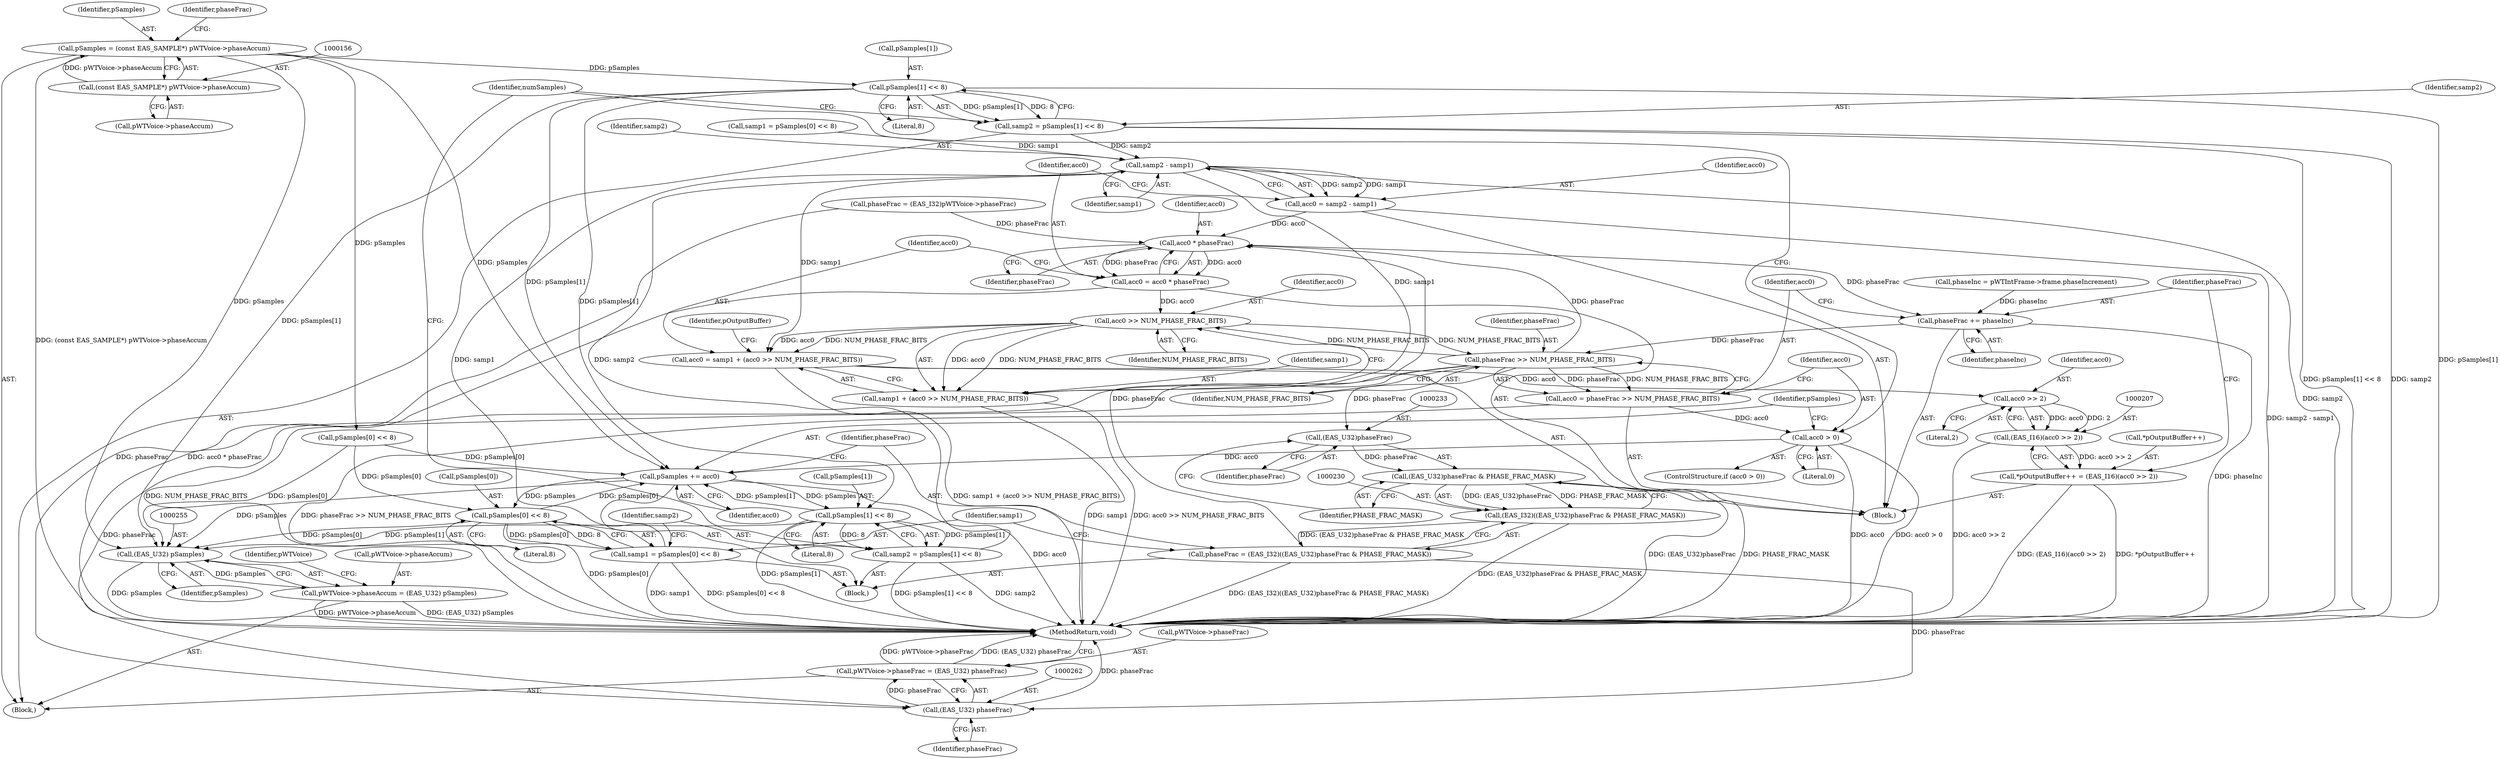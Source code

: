 digraph "0_Android_3ac044334c3ff6a61cb4238ff3ddaf17c7efcf49_1@pointer" {
"1000176" [label="(Call,pSamples[1] << 8)"];
"1000153" [label="(Call,pSamples = (const EAS_SAMPLE*) pWTVoice->phaseAccum)"];
"1000155" [label="(Call,(const EAS_SAMPLE*) pWTVoice->phaseAccum)"];
"1000174" [label="(Call,samp2 = pSamples[1] << 8)"];
"1000187" [label="(Call,samp2 - samp1)"];
"1000185" [label="(Call,acc0 = samp2 - samp1)"];
"1000192" [label="(Call,acc0 * phaseFrac)"];
"1000190" [label="(Call,acc0 = acc0 * phaseFrac)"];
"1000199" [label="(Call,acc0 >> NUM_PHASE_FRAC_BITS)"];
"1000195" [label="(Call,acc0 = samp1 + (acc0 >> NUM_PHASE_FRAC_BITS))"];
"1000208" [label="(Call,acc0 >> 2)"];
"1000206" [label="(Call,(EAS_I16)(acc0 >> 2))"];
"1000202" [label="(Call,*pOutputBuffer++ = (EAS_I16)(acc0 >> 2))"];
"1000197" [label="(Call,samp1 + (acc0 >> NUM_PHASE_FRAC_BITS))"];
"1000216" [label="(Call,phaseFrac >> NUM_PHASE_FRAC_BITS)"];
"1000214" [label="(Call,acc0 = phaseFrac >> NUM_PHASE_FRAC_BITS)"];
"1000220" [label="(Call,acc0 > 0)"];
"1000224" [label="(Call,pSamples += acc0)"];
"1000238" [label="(Call,pSamples[0] << 8)"];
"1000236" [label="(Call,samp1 = pSamples[0] << 8)"];
"1000254" [label="(Call,(EAS_U32) pSamples)"];
"1000250" [label="(Call,pWTVoice->phaseAccum = (EAS_U32) pSamples)"];
"1000245" [label="(Call,pSamples[1] << 8)"];
"1000243" [label="(Call,samp2 = pSamples[1] << 8)"];
"1000232" [label="(Call,(EAS_U32)phaseFrac)"];
"1000231" [label="(Call,(EAS_U32)phaseFrac & PHASE_FRAC_MASK)"];
"1000229" [label="(Call,(EAS_I32)((EAS_U32)phaseFrac & PHASE_FRAC_MASK))"];
"1000227" [label="(Call,phaseFrac = (EAS_I32)((EAS_U32)phaseFrac & PHASE_FRAC_MASK))"];
"1000261" [label="(Call,(EAS_U32) phaseFrac)"];
"1000257" [label="(Call,pWTVoice->phaseFrac = (EAS_U32) phaseFrac)"];
"1000211" [label="(Call,phaseFrac += phaseInc)"];
"1000195" [label="(Call,acc0 = samp1 + (acc0 >> NUM_PHASE_FRAC_BITS))"];
"1000225" [label="(Identifier,pSamples)"];
"1000234" [label="(Identifier,phaseFrac)"];
"1000180" [label="(Literal,8)"];
"1000251" [label="(Call,pWTVoice->phaseAccum)"];
"1000196" [label="(Identifier,acc0)"];
"1000242" [label="(Literal,8)"];
"1000194" [label="(Identifier,phaseFrac)"];
"1000175" [label="(Identifier,samp2)"];
"1000219" [label="(ControlStructure,if (acc0 > 0))"];
"1000198" [label="(Identifier,samp1)"];
"1000176" [label="(Call,pSamples[1] << 8)"];
"1000215" [label="(Identifier,acc0)"];
"1000263" [label="(Identifier,phaseFrac)"];
"1000212" [label="(Identifier,phaseFrac)"];
"1000188" [label="(Identifier,samp2)"];
"1000256" [label="(Identifier,pSamples)"];
"1000226" [label="(Identifier,acc0)"];
"1000224" [label="(Call,pSamples += acc0)"];
"1000154" [label="(Identifier,pSamples)"];
"1000246" [label="(Call,pSamples[1])"];
"1000243" [label="(Call,samp2 = pSamples[1] << 8)"];
"1000222" [label="(Literal,0)"];
"1000193" [label="(Identifier,acc0)"];
"1000216" [label="(Call,phaseFrac >> NUM_PHASE_FRAC_BITS)"];
"1000239" [label="(Call,pSamples[0])"];
"1000177" [label="(Call,pSamples[1])"];
"1000146" [label="(Call,phaseInc = pWTIntFrame->frame.phaseIncrement)"];
"1000220" [label="(Call,acc0 > 0)"];
"1000161" [label="(Identifier,phaseFrac)"];
"1000227" [label="(Call,phaseFrac = (EAS_I32)((EAS_U32)phaseFrac & PHASE_FRAC_MASK))"];
"1000155" [label="(Call,(const EAS_SAMPLE*) pWTVoice->phaseAccum)"];
"1000203" [label="(Call,*pOutputBuffer++)"];
"1000250" [label="(Call,pWTVoice->phaseAccum = (EAS_U32) pSamples)"];
"1000191" [label="(Identifier,acc0)"];
"1000192" [label="(Call,acc0 * phaseFrac)"];
"1000206" [label="(Call,(EAS_I16)(acc0 >> 2))"];
"1000153" [label="(Call,pSamples = (const EAS_SAMPLE*) pWTVoice->phaseAccum)"];
"1000236" [label="(Call,samp1 = pSamples[0] << 8)"];
"1000228" [label="(Identifier,phaseFrac)"];
"1000187" [label="(Call,samp2 - samp1)"];
"1000232" [label="(Call,(EAS_U32)phaseFrac)"];
"1000218" [label="(Identifier,NUM_PHASE_FRAC_BITS)"];
"1000221" [label="(Identifier,acc0)"];
"1000245" [label="(Call,pSamples[1] << 8)"];
"1000235" [label="(Identifier,PHASE_FRAC_MASK)"];
"1000238" [label="(Call,pSamples[0] << 8)"];
"1000200" [label="(Identifier,acc0)"];
"1000209" [label="(Identifier,acc0)"];
"1000261" [label="(Call,(EAS_U32) phaseFrac)"];
"1000214" [label="(Call,acc0 = phaseFrac >> NUM_PHASE_FRAC_BITS)"];
"1000197" [label="(Call,samp1 + (acc0 >> NUM_PHASE_FRAC_BITS))"];
"1000249" [label="(Literal,8)"];
"1000119" [label="(Block,)"];
"1000184" [label="(Block,)"];
"1000264" [label="(MethodReturn,void)"];
"1000244" [label="(Identifier,samp2)"];
"1000229" [label="(Call,(EAS_I32)((EAS_U32)phaseFrac & PHASE_FRAC_MASK))"];
"1000186" [label="(Identifier,acc0)"];
"1000190" [label="(Call,acc0 = acc0 * phaseFrac)"];
"1000258" [label="(Call,pWTVoice->phaseFrac)"];
"1000160" [label="(Call,phaseFrac = (EAS_I32)pWTVoice->phaseFrac)"];
"1000223" [label="(Block,)"];
"1000208" [label="(Call,acc0 >> 2)"];
"1000185" [label="(Call,acc0 = samp2 - samp1)"];
"1000157" [label="(Call,pWTVoice->phaseAccum)"];
"1000211" [label="(Call,phaseFrac += phaseInc)"];
"1000183" [label="(Identifier,numSamples)"];
"1000231" [label="(Call,(EAS_U32)phaseFrac & PHASE_FRAC_MASK)"];
"1000201" [label="(Identifier,NUM_PHASE_FRAC_BITS)"];
"1000202" [label="(Call,*pOutputBuffer++ = (EAS_I16)(acc0 >> 2))"];
"1000169" [label="(Call,pSamples[0] << 8)"];
"1000259" [label="(Identifier,pWTVoice)"];
"1000199" [label="(Call,acc0 >> NUM_PHASE_FRAC_BITS)"];
"1000205" [label="(Identifier,pOutputBuffer)"];
"1000174" [label="(Call,samp2 = pSamples[1] << 8)"];
"1000210" [label="(Literal,2)"];
"1000237" [label="(Identifier,samp1)"];
"1000217" [label="(Identifier,phaseFrac)"];
"1000213" [label="(Identifier,phaseInc)"];
"1000254" [label="(Call,(EAS_U32) pSamples)"];
"1000257" [label="(Call,pWTVoice->phaseFrac = (EAS_U32) phaseFrac)"];
"1000189" [label="(Identifier,samp1)"];
"1000167" [label="(Call,samp1 = pSamples[0] << 8)"];
"1000176" -> "1000174"  [label="AST: "];
"1000176" -> "1000180"  [label="CFG: "];
"1000177" -> "1000176"  [label="AST: "];
"1000180" -> "1000176"  [label="AST: "];
"1000174" -> "1000176"  [label="CFG: "];
"1000176" -> "1000264"  [label="DDG: pSamples[1]"];
"1000176" -> "1000174"  [label="DDG: pSamples[1]"];
"1000176" -> "1000174"  [label="DDG: 8"];
"1000153" -> "1000176"  [label="DDG: pSamples"];
"1000176" -> "1000224"  [label="DDG: pSamples[1]"];
"1000176" -> "1000245"  [label="DDG: pSamples[1]"];
"1000176" -> "1000254"  [label="DDG: pSamples[1]"];
"1000153" -> "1000119"  [label="AST: "];
"1000153" -> "1000155"  [label="CFG: "];
"1000154" -> "1000153"  [label="AST: "];
"1000155" -> "1000153"  [label="AST: "];
"1000161" -> "1000153"  [label="CFG: "];
"1000153" -> "1000264"  [label="DDG: (const EAS_SAMPLE*) pWTVoice->phaseAccum"];
"1000155" -> "1000153"  [label="DDG: pWTVoice->phaseAccum"];
"1000153" -> "1000169"  [label="DDG: pSamples"];
"1000153" -> "1000224"  [label="DDG: pSamples"];
"1000153" -> "1000254"  [label="DDG: pSamples"];
"1000155" -> "1000157"  [label="CFG: "];
"1000156" -> "1000155"  [label="AST: "];
"1000157" -> "1000155"  [label="AST: "];
"1000174" -> "1000119"  [label="AST: "];
"1000175" -> "1000174"  [label="AST: "];
"1000183" -> "1000174"  [label="CFG: "];
"1000174" -> "1000264"  [label="DDG: pSamples[1] << 8"];
"1000174" -> "1000264"  [label="DDG: samp2"];
"1000174" -> "1000187"  [label="DDG: samp2"];
"1000187" -> "1000185"  [label="AST: "];
"1000187" -> "1000189"  [label="CFG: "];
"1000188" -> "1000187"  [label="AST: "];
"1000189" -> "1000187"  [label="AST: "];
"1000185" -> "1000187"  [label="CFG: "];
"1000187" -> "1000264"  [label="DDG: samp2"];
"1000187" -> "1000185"  [label="DDG: samp2"];
"1000187" -> "1000185"  [label="DDG: samp1"];
"1000243" -> "1000187"  [label="DDG: samp2"];
"1000167" -> "1000187"  [label="DDG: samp1"];
"1000236" -> "1000187"  [label="DDG: samp1"];
"1000187" -> "1000195"  [label="DDG: samp1"];
"1000187" -> "1000197"  [label="DDG: samp1"];
"1000185" -> "1000184"  [label="AST: "];
"1000186" -> "1000185"  [label="AST: "];
"1000191" -> "1000185"  [label="CFG: "];
"1000185" -> "1000264"  [label="DDG: samp2 - samp1"];
"1000185" -> "1000192"  [label="DDG: acc0"];
"1000192" -> "1000190"  [label="AST: "];
"1000192" -> "1000194"  [label="CFG: "];
"1000193" -> "1000192"  [label="AST: "];
"1000194" -> "1000192"  [label="AST: "];
"1000190" -> "1000192"  [label="CFG: "];
"1000192" -> "1000190"  [label="DDG: acc0"];
"1000192" -> "1000190"  [label="DDG: phaseFrac"];
"1000160" -> "1000192"  [label="DDG: phaseFrac"];
"1000216" -> "1000192"  [label="DDG: phaseFrac"];
"1000227" -> "1000192"  [label="DDG: phaseFrac"];
"1000192" -> "1000211"  [label="DDG: phaseFrac"];
"1000190" -> "1000184"  [label="AST: "];
"1000191" -> "1000190"  [label="AST: "];
"1000196" -> "1000190"  [label="CFG: "];
"1000190" -> "1000264"  [label="DDG: acc0 * phaseFrac"];
"1000190" -> "1000199"  [label="DDG: acc0"];
"1000199" -> "1000197"  [label="AST: "];
"1000199" -> "1000201"  [label="CFG: "];
"1000200" -> "1000199"  [label="AST: "];
"1000201" -> "1000199"  [label="AST: "];
"1000197" -> "1000199"  [label="CFG: "];
"1000199" -> "1000195"  [label="DDG: acc0"];
"1000199" -> "1000195"  [label="DDG: NUM_PHASE_FRAC_BITS"];
"1000199" -> "1000197"  [label="DDG: acc0"];
"1000199" -> "1000197"  [label="DDG: NUM_PHASE_FRAC_BITS"];
"1000216" -> "1000199"  [label="DDG: NUM_PHASE_FRAC_BITS"];
"1000199" -> "1000216"  [label="DDG: NUM_PHASE_FRAC_BITS"];
"1000195" -> "1000184"  [label="AST: "];
"1000195" -> "1000197"  [label="CFG: "];
"1000196" -> "1000195"  [label="AST: "];
"1000197" -> "1000195"  [label="AST: "];
"1000205" -> "1000195"  [label="CFG: "];
"1000195" -> "1000264"  [label="DDG: samp1 + (acc0 >> NUM_PHASE_FRAC_BITS)"];
"1000195" -> "1000208"  [label="DDG: acc0"];
"1000208" -> "1000206"  [label="AST: "];
"1000208" -> "1000210"  [label="CFG: "];
"1000209" -> "1000208"  [label="AST: "];
"1000210" -> "1000208"  [label="AST: "];
"1000206" -> "1000208"  [label="CFG: "];
"1000208" -> "1000206"  [label="DDG: acc0"];
"1000208" -> "1000206"  [label="DDG: 2"];
"1000206" -> "1000202"  [label="AST: "];
"1000207" -> "1000206"  [label="AST: "];
"1000202" -> "1000206"  [label="CFG: "];
"1000206" -> "1000264"  [label="DDG: acc0 >> 2"];
"1000206" -> "1000202"  [label="DDG: acc0 >> 2"];
"1000202" -> "1000184"  [label="AST: "];
"1000203" -> "1000202"  [label="AST: "];
"1000212" -> "1000202"  [label="CFG: "];
"1000202" -> "1000264"  [label="DDG: (EAS_I16)(acc0 >> 2)"];
"1000202" -> "1000264"  [label="DDG: *pOutputBuffer++"];
"1000198" -> "1000197"  [label="AST: "];
"1000197" -> "1000264"  [label="DDG: acc0 >> NUM_PHASE_FRAC_BITS"];
"1000197" -> "1000264"  [label="DDG: samp1"];
"1000216" -> "1000214"  [label="AST: "];
"1000216" -> "1000218"  [label="CFG: "];
"1000217" -> "1000216"  [label="AST: "];
"1000218" -> "1000216"  [label="AST: "];
"1000214" -> "1000216"  [label="CFG: "];
"1000216" -> "1000264"  [label="DDG: NUM_PHASE_FRAC_BITS"];
"1000216" -> "1000214"  [label="DDG: phaseFrac"];
"1000216" -> "1000214"  [label="DDG: NUM_PHASE_FRAC_BITS"];
"1000211" -> "1000216"  [label="DDG: phaseFrac"];
"1000216" -> "1000232"  [label="DDG: phaseFrac"];
"1000216" -> "1000261"  [label="DDG: phaseFrac"];
"1000214" -> "1000184"  [label="AST: "];
"1000215" -> "1000214"  [label="AST: "];
"1000221" -> "1000214"  [label="CFG: "];
"1000214" -> "1000264"  [label="DDG: phaseFrac >> NUM_PHASE_FRAC_BITS"];
"1000214" -> "1000220"  [label="DDG: acc0"];
"1000220" -> "1000219"  [label="AST: "];
"1000220" -> "1000222"  [label="CFG: "];
"1000221" -> "1000220"  [label="AST: "];
"1000222" -> "1000220"  [label="AST: "];
"1000183" -> "1000220"  [label="CFG: "];
"1000225" -> "1000220"  [label="CFG: "];
"1000220" -> "1000264"  [label="DDG: acc0"];
"1000220" -> "1000264"  [label="DDG: acc0 > 0"];
"1000220" -> "1000224"  [label="DDG: acc0"];
"1000224" -> "1000223"  [label="AST: "];
"1000224" -> "1000226"  [label="CFG: "];
"1000225" -> "1000224"  [label="AST: "];
"1000226" -> "1000224"  [label="AST: "];
"1000228" -> "1000224"  [label="CFG: "];
"1000224" -> "1000264"  [label="DDG: acc0"];
"1000238" -> "1000224"  [label="DDG: pSamples[0]"];
"1000245" -> "1000224"  [label="DDG: pSamples[1]"];
"1000169" -> "1000224"  [label="DDG: pSamples[0]"];
"1000224" -> "1000238"  [label="DDG: pSamples"];
"1000224" -> "1000245"  [label="DDG: pSamples"];
"1000224" -> "1000254"  [label="DDG: pSamples"];
"1000238" -> "1000236"  [label="AST: "];
"1000238" -> "1000242"  [label="CFG: "];
"1000239" -> "1000238"  [label="AST: "];
"1000242" -> "1000238"  [label="AST: "];
"1000236" -> "1000238"  [label="CFG: "];
"1000238" -> "1000264"  [label="DDG: pSamples[0]"];
"1000238" -> "1000236"  [label="DDG: pSamples[0]"];
"1000238" -> "1000236"  [label="DDG: 8"];
"1000169" -> "1000238"  [label="DDG: pSamples[0]"];
"1000238" -> "1000254"  [label="DDG: pSamples[0]"];
"1000236" -> "1000223"  [label="AST: "];
"1000237" -> "1000236"  [label="AST: "];
"1000244" -> "1000236"  [label="CFG: "];
"1000236" -> "1000264"  [label="DDG: samp1"];
"1000236" -> "1000264"  [label="DDG: pSamples[0] << 8"];
"1000254" -> "1000250"  [label="AST: "];
"1000254" -> "1000256"  [label="CFG: "];
"1000255" -> "1000254"  [label="AST: "];
"1000256" -> "1000254"  [label="AST: "];
"1000250" -> "1000254"  [label="CFG: "];
"1000254" -> "1000264"  [label="DDG: pSamples"];
"1000254" -> "1000250"  [label="DDG: pSamples"];
"1000245" -> "1000254"  [label="DDG: pSamples[1]"];
"1000169" -> "1000254"  [label="DDG: pSamples[0]"];
"1000250" -> "1000119"  [label="AST: "];
"1000251" -> "1000250"  [label="AST: "];
"1000259" -> "1000250"  [label="CFG: "];
"1000250" -> "1000264"  [label="DDG: pWTVoice->phaseAccum"];
"1000250" -> "1000264"  [label="DDG: (EAS_U32) pSamples"];
"1000245" -> "1000243"  [label="AST: "];
"1000245" -> "1000249"  [label="CFG: "];
"1000246" -> "1000245"  [label="AST: "];
"1000249" -> "1000245"  [label="AST: "];
"1000243" -> "1000245"  [label="CFG: "];
"1000245" -> "1000264"  [label="DDG: pSamples[1]"];
"1000245" -> "1000243"  [label="DDG: pSamples[1]"];
"1000245" -> "1000243"  [label="DDG: 8"];
"1000243" -> "1000223"  [label="AST: "];
"1000244" -> "1000243"  [label="AST: "];
"1000183" -> "1000243"  [label="CFG: "];
"1000243" -> "1000264"  [label="DDG: samp2"];
"1000243" -> "1000264"  [label="DDG: pSamples[1] << 8"];
"1000232" -> "1000231"  [label="AST: "];
"1000232" -> "1000234"  [label="CFG: "];
"1000233" -> "1000232"  [label="AST: "];
"1000234" -> "1000232"  [label="AST: "];
"1000235" -> "1000232"  [label="CFG: "];
"1000232" -> "1000231"  [label="DDG: phaseFrac"];
"1000231" -> "1000229"  [label="AST: "];
"1000231" -> "1000235"  [label="CFG: "];
"1000235" -> "1000231"  [label="AST: "];
"1000229" -> "1000231"  [label="CFG: "];
"1000231" -> "1000264"  [label="DDG: PHASE_FRAC_MASK"];
"1000231" -> "1000264"  [label="DDG: (EAS_U32)phaseFrac"];
"1000231" -> "1000229"  [label="DDG: (EAS_U32)phaseFrac"];
"1000231" -> "1000229"  [label="DDG: PHASE_FRAC_MASK"];
"1000229" -> "1000227"  [label="AST: "];
"1000230" -> "1000229"  [label="AST: "];
"1000227" -> "1000229"  [label="CFG: "];
"1000229" -> "1000264"  [label="DDG: (EAS_U32)phaseFrac & PHASE_FRAC_MASK"];
"1000229" -> "1000227"  [label="DDG: (EAS_U32)phaseFrac & PHASE_FRAC_MASK"];
"1000227" -> "1000223"  [label="AST: "];
"1000228" -> "1000227"  [label="AST: "];
"1000237" -> "1000227"  [label="CFG: "];
"1000227" -> "1000264"  [label="DDG: (EAS_I32)((EAS_U32)phaseFrac & PHASE_FRAC_MASK)"];
"1000227" -> "1000261"  [label="DDG: phaseFrac"];
"1000261" -> "1000257"  [label="AST: "];
"1000261" -> "1000263"  [label="CFG: "];
"1000262" -> "1000261"  [label="AST: "];
"1000263" -> "1000261"  [label="AST: "];
"1000257" -> "1000261"  [label="CFG: "];
"1000261" -> "1000264"  [label="DDG: phaseFrac"];
"1000261" -> "1000257"  [label="DDG: phaseFrac"];
"1000160" -> "1000261"  [label="DDG: phaseFrac"];
"1000257" -> "1000119"  [label="AST: "];
"1000258" -> "1000257"  [label="AST: "];
"1000264" -> "1000257"  [label="CFG: "];
"1000257" -> "1000264"  [label="DDG: pWTVoice->phaseFrac"];
"1000257" -> "1000264"  [label="DDG: (EAS_U32) phaseFrac"];
"1000211" -> "1000184"  [label="AST: "];
"1000211" -> "1000213"  [label="CFG: "];
"1000212" -> "1000211"  [label="AST: "];
"1000213" -> "1000211"  [label="AST: "];
"1000215" -> "1000211"  [label="CFG: "];
"1000211" -> "1000264"  [label="DDG: phaseInc"];
"1000146" -> "1000211"  [label="DDG: phaseInc"];
}
